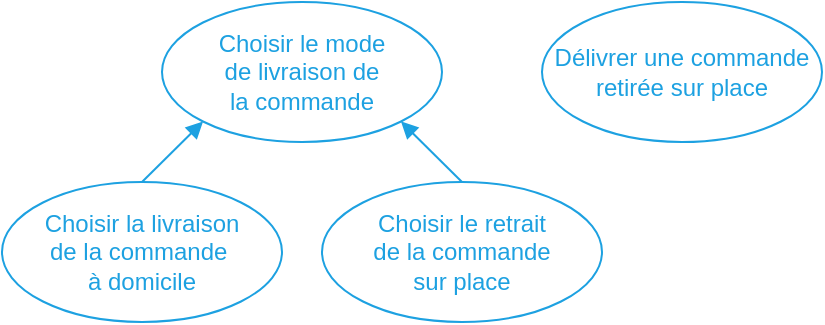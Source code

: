 <mxfile>
    <diagram id="S3KQ6_6wW9h8_aYrXfJG" name="Page-1">
        <mxGraphModel dx="423" dy="441" grid="1" gridSize="10" guides="1" tooltips="1" connect="1" arrows="1" fold="1" page="1" pageScale="1" pageWidth="827" pageHeight="1169" math="0" shadow="0">
            <root>
                <mxCell id="0"/>
                <mxCell id="1" parent="0"/>
                <mxCell id="17" value="&lt;font color=&quot;#1da1e1&quot;&gt;Choisir le mode &lt;br&gt;de livraison de &lt;br&gt;la commande&lt;/font&gt;" style="ellipse;whiteSpace=wrap;html=1;fillColor=none;strokeColor=#1DA1E1;" parent="1" vertex="1">
                    <mxGeometry x="90" y="10" width="140" height="70" as="geometry"/>
                </mxCell>
                <mxCell id="22" style="edgeStyle=none;rounded=0;orthogonalLoop=1;jettySize=auto;html=1;exitX=0.5;exitY=0;exitDx=0;exitDy=0;entryX=0;entryY=1;entryDx=0;entryDy=0;endArrow=block;endFill=1;strokeColor=#1DA1E1;" parent="1" source="18" target="17" edge="1">
                    <mxGeometry relative="1" as="geometry"/>
                </mxCell>
                <mxCell id="18" value="&lt;font color=&quot;#1da1e1&quot;&gt;Choisir la livraison &lt;br&gt;de la commande&amp;nbsp;&lt;br&gt;à domicile&lt;/font&gt;" style="ellipse;whiteSpace=wrap;html=1;fillColor=none;strokeColor=#1DA1E1;" parent="1" vertex="1">
                    <mxGeometry x="10" y="100" width="140" height="70" as="geometry"/>
                </mxCell>
                <mxCell id="19" value="&lt;font color=&quot;#1da1e1&quot;&gt;Choisir le retrait &lt;br&gt;de la commande &lt;br&gt;sur place&lt;/font&gt;" style="ellipse;whiteSpace=wrap;html=1;fillColor=none;strokeColor=#1DA1E1;" parent="1" vertex="1">
                    <mxGeometry x="170" y="100" width="140" height="70" as="geometry"/>
                </mxCell>
                <mxCell id="21" style="rounded=0;orthogonalLoop=1;jettySize=auto;html=1;endArrow=block;endFill=1;strokeColor=#1DA1E1;exitX=0.5;exitY=0;exitDx=0;exitDy=0;entryX=1;entryY=1;entryDx=0;entryDy=0;" parent="1" source="19" target="17" edge="1">
                    <mxGeometry x="10" y="10" as="geometry">
                        <mxPoint x="159.5" y="80" as="targetPoint"/>
                        <mxPoint x="159.5" y="110" as="sourcePoint"/>
                    </mxGeometry>
                </mxCell>
                <mxCell id="23" value="&lt;font color=&quot;#1da1e1&quot;&gt;Délivrer une commande&lt;br&gt;retirée sur place&lt;br&gt;&lt;/font&gt;" style="ellipse;whiteSpace=wrap;html=1;fillColor=none;strokeColor=#1DA1E1;" parent="1" vertex="1">
                    <mxGeometry x="280" y="10" width="140" height="70" as="geometry"/>
                </mxCell>
            </root>
        </mxGraphModel>
    </diagram>
</mxfile>